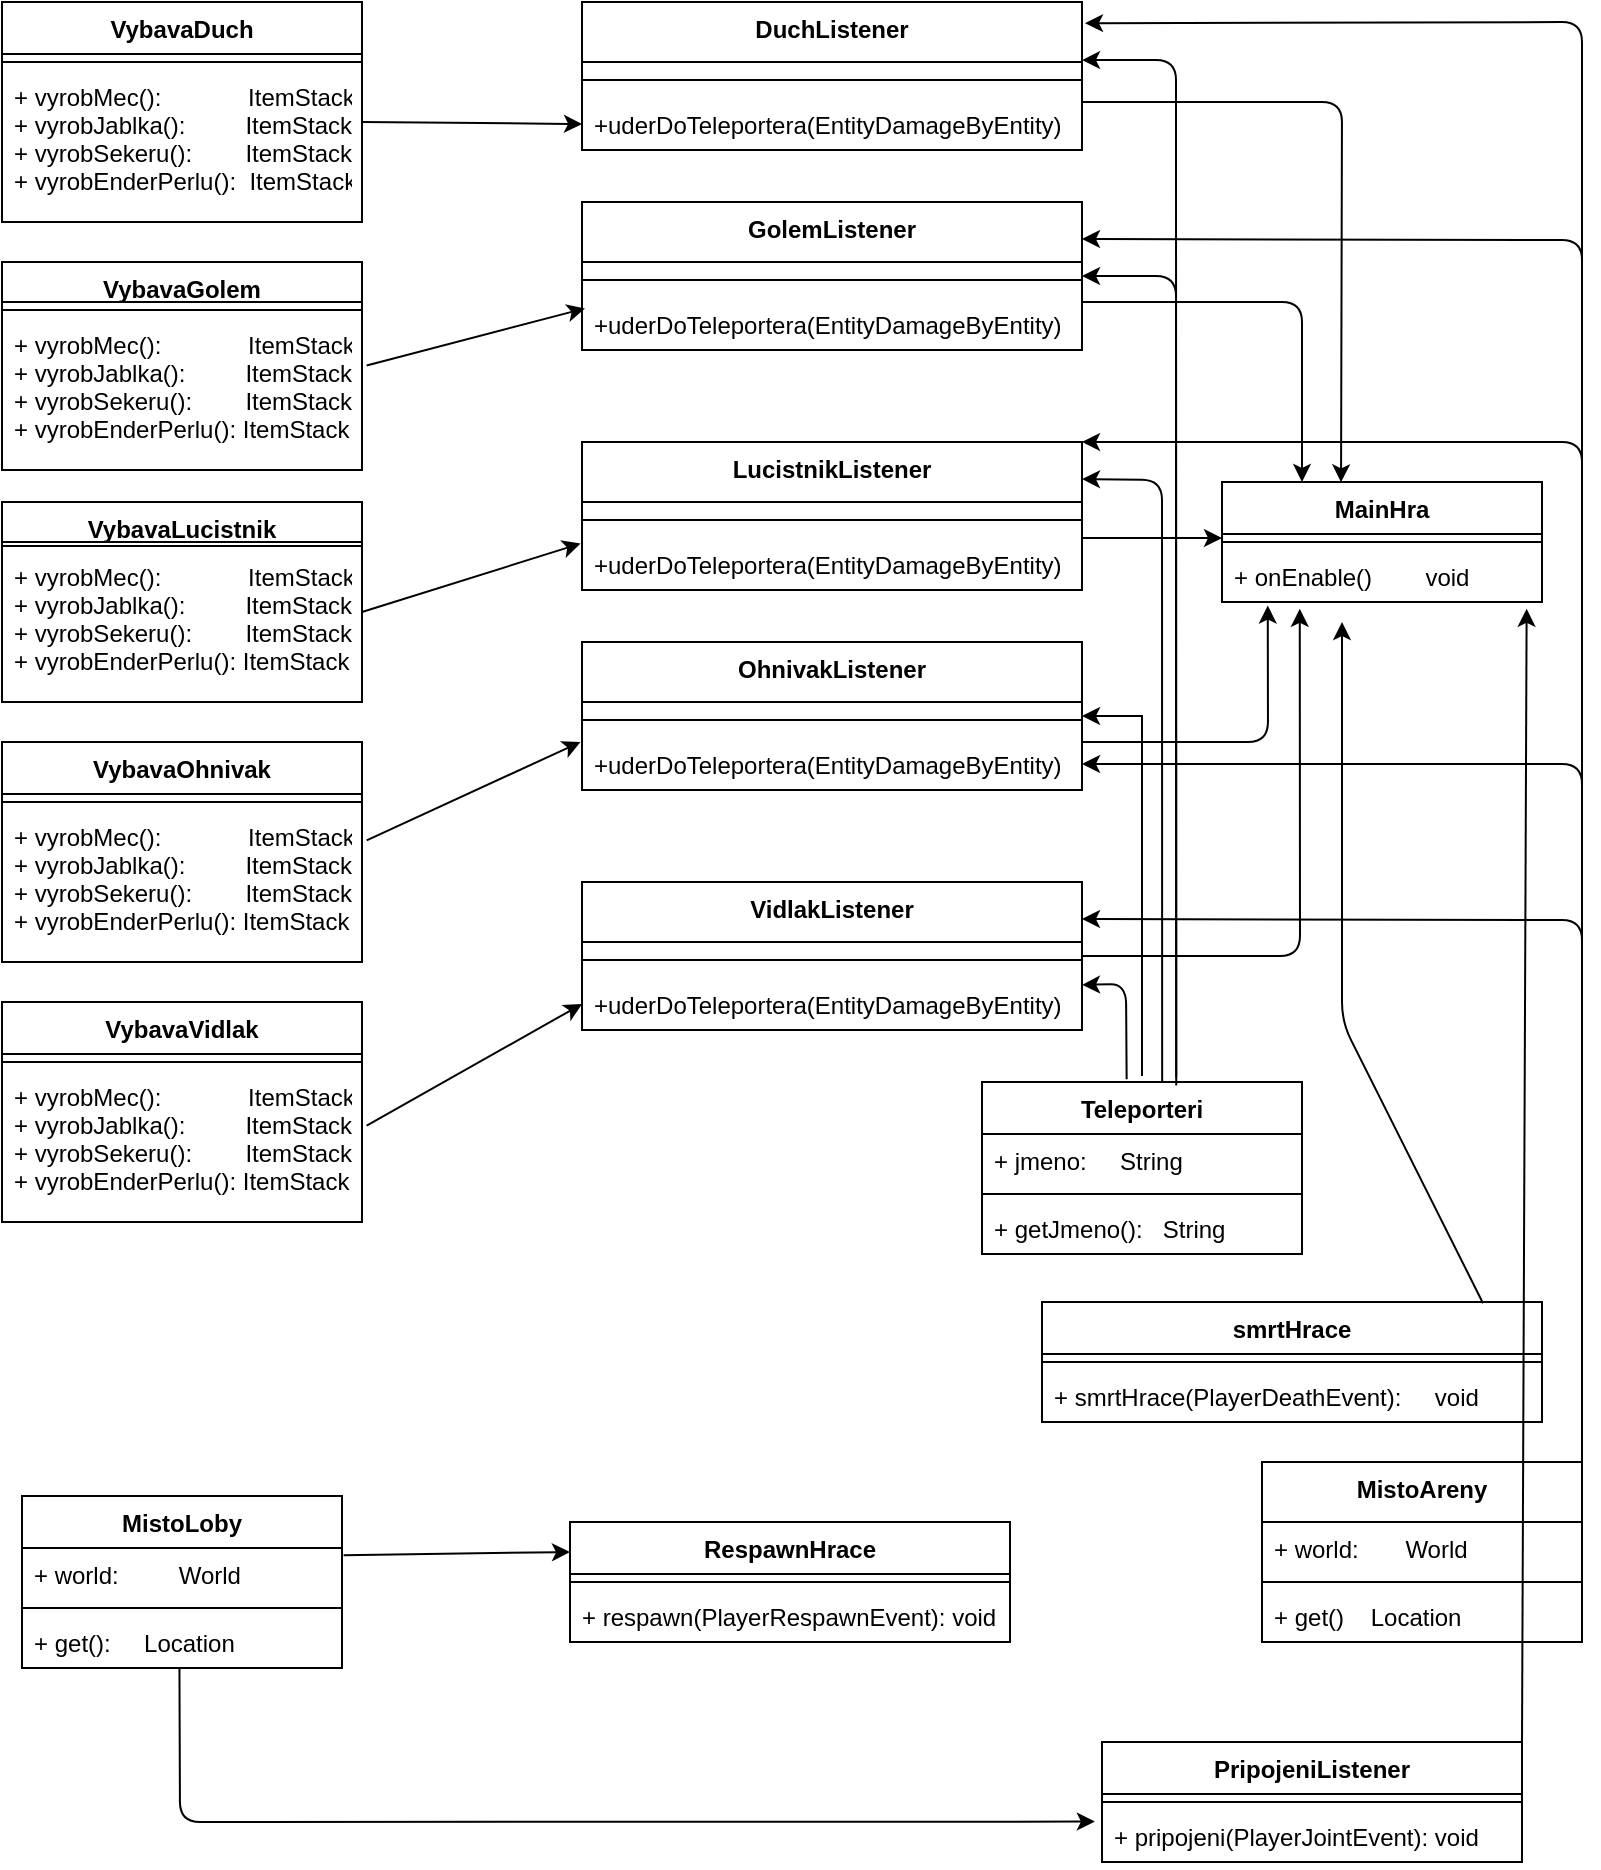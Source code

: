 <mxfile version="14.9.6" type="device"><diagram id="C5RBs43oDa-KdzZeNtuy" name="Page-1"><mxGraphModel dx="1024" dy="592" grid="1" gridSize="10" guides="1" tooltips="1" connect="1" arrows="1" fold="1" page="1" pageScale="1" pageWidth="827" pageHeight="1169" math="0" shadow="0"><root><mxCell id="WIyWlLk6GJQsqaUBKTNV-0"/><mxCell id="WIyWlLk6GJQsqaUBKTNV-1" parent="WIyWlLk6GJQsqaUBKTNV-0"/><mxCell id="-YG1A7t5XRZEX_8pglFR-27" value="DuchListener" style="swimlane;fontStyle=1;align=center;verticalAlign=top;childLayout=stackLayout;horizontal=1;startSize=30;horizontalStack=0;resizeParent=1;resizeParentMax=0;resizeLast=0;collapsible=1;marginBottom=0;" parent="WIyWlLk6GJQsqaUBKTNV-1" vertex="1"><mxGeometry x="310" y="60" width="250" height="74" as="geometry"/></mxCell><mxCell id="-YG1A7t5XRZEX_8pglFR-29" value="" style="line;strokeWidth=1;fillColor=none;align=left;verticalAlign=middle;spacingTop=-1;spacingLeft=3;spacingRight=3;rotatable=0;labelPosition=right;points=[];portConstraint=eastwest;" parent="-YG1A7t5XRZEX_8pglFR-27" vertex="1"><mxGeometry y="30" width="250" height="18" as="geometry"/></mxCell><mxCell id="-YG1A7t5XRZEX_8pglFR-30" value="+uderDoTeleportera(EntityDamageByEntity)" style="text;strokeColor=none;fillColor=none;align=left;verticalAlign=top;spacingLeft=4;spacingRight=4;overflow=hidden;rotatable=0;points=[[0,0.5],[1,0.5]];portConstraint=eastwest;" parent="-YG1A7t5XRZEX_8pglFR-27" vertex="1"><mxGeometry y="48" width="250" height="26" as="geometry"/></mxCell><mxCell id="-YG1A7t5XRZEX_8pglFR-55" value="LucistnikListener" style="swimlane;fontStyle=1;align=center;verticalAlign=top;childLayout=stackLayout;horizontal=1;startSize=30;horizontalStack=0;resizeParent=1;resizeParentMax=0;resizeLast=0;collapsible=1;marginBottom=0;" parent="WIyWlLk6GJQsqaUBKTNV-1" vertex="1"><mxGeometry x="310" y="280" width="250" height="74" as="geometry"/></mxCell><mxCell id="-YG1A7t5XRZEX_8pglFR-56" value="" style="line;strokeWidth=1;fillColor=none;align=left;verticalAlign=middle;spacingTop=-1;spacingLeft=3;spacingRight=3;rotatable=0;labelPosition=right;points=[];portConstraint=eastwest;" parent="-YG1A7t5XRZEX_8pglFR-55" vertex="1"><mxGeometry y="30" width="250" height="18" as="geometry"/></mxCell><mxCell id="-YG1A7t5XRZEX_8pglFR-135" value="" style="endArrow=classic;html=1;" parent="-YG1A7t5XRZEX_8pglFR-55" edge="1"><mxGeometry width="50" height="50" relative="1" as="geometry"><mxPoint x="250" y="48" as="sourcePoint"/><mxPoint x="320" y="48" as="targetPoint"/></mxGeometry></mxCell><mxCell id="-YG1A7t5XRZEX_8pglFR-57" value="+uderDoTeleportera(EntityDamageByEntity)" style="text;strokeColor=none;fillColor=none;align=left;verticalAlign=top;spacingLeft=4;spacingRight=4;overflow=hidden;rotatable=0;points=[[0,0.5],[1,0.5]];portConstraint=eastwest;" parent="-YG1A7t5XRZEX_8pglFR-55" vertex="1"><mxGeometry y="48" width="250" height="26" as="geometry"/></mxCell><mxCell id="-YG1A7t5XRZEX_8pglFR-58" value="OhnivakListener" style="swimlane;fontStyle=1;align=center;verticalAlign=top;childLayout=stackLayout;horizontal=1;startSize=30;horizontalStack=0;resizeParent=1;resizeParentMax=0;resizeLast=0;collapsible=1;marginBottom=0;" parent="WIyWlLk6GJQsqaUBKTNV-1" vertex="1"><mxGeometry x="310" y="380" width="250" height="74" as="geometry"/></mxCell><mxCell id="-YG1A7t5XRZEX_8pglFR-59" value="" style="line;strokeWidth=1;fillColor=none;align=left;verticalAlign=middle;spacingTop=-1;spacingLeft=3;spacingRight=3;rotatable=0;labelPosition=right;points=[];portConstraint=eastwest;" parent="-YG1A7t5XRZEX_8pglFR-58" vertex="1"><mxGeometry y="30" width="250" height="18" as="geometry"/></mxCell><mxCell id="-YG1A7t5XRZEX_8pglFR-60" value="+uderDoTeleportera(EntityDamageByEntity)" style="text;strokeColor=none;fillColor=none;align=left;verticalAlign=top;spacingLeft=4;spacingRight=4;overflow=hidden;rotatable=0;points=[[0,0.5],[1,0.5]];portConstraint=eastwest;" parent="-YG1A7t5XRZEX_8pglFR-58" vertex="1"><mxGeometry y="48" width="250" height="26" as="geometry"/></mxCell><mxCell id="-YG1A7t5XRZEX_8pglFR-61" value="VidlakListener" style="swimlane;fontStyle=1;align=center;verticalAlign=top;childLayout=stackLayout;horizontal=1;startSize=30;horizontalStack=0;resizeParent=1;resizeParentMax=0;resizeLast=0;collapsible=1;marginBottom=0;" parent="WIyWlLk6GJQsqaUBKTNV-1" vertex="1"><mxGeometry x="310" y="500" width="250" height="74" as="geometry"/></mxCell><mxCell id="-YG1A7t5XRZEX_8pglFR-62" value="" style="line;strokeWidth=1;fillColor=none;align=left;verticalAlign=middle;spacingTop=-1;spacingLeft=3;spacingRight=3;rotatable=0;labelPosition=right;points=[];portConstraint=eastwest;" parent="-YG1A7t5XRZEX_8pglFR-61" vertex="1"><mxGeometry y="30" width="250" height="18" as="geometry"/></mxCell><mxCell id="-YG1A7t5XRZEX_8pglFR-63" value="+uderDoTeleportera(EntityDamageByEntity)" style="text;strokeColor=none;fillColor=none;align=left;verticalAlign=top;spacingLeft=4;spacingRight=4;overflow=hidden;rotatable=0;points=[[0,0.5],[1,0.5]];portConstraint=eastwest;" parent="-YG1A7t5XRZEX_8pglFR-61" vertex="1"><mxGeometry y="48" width="250" height="26" as="geometry"/></mxCell><mxCell id="-YG1A7t5XRZEX_8pglFR-85" value="VybavaDuch" style="swimlane;fontStyle=1;align=center;verticalAlign=top;childLayout=stackLayout;horizontal=1;startSize=26;horizontalStack=0;resizeParent=1;resizeParentMax=0;resizeLast=0;collapsible=1;marginBottom=0;" parent="WIyWlLk6GJQsqaUBKTNV-1" vertex="1"><mxGeometry x="20" y="60" width="180" height="110" as="geometry"/></mxCell><mxCell id="-YG1A7t5XRZEX_8pglFR-87" value="" style="line;strokeWidth=1;fillColor=none;align=left;verticalAlign=middle;spacingTop=-1;spacingLeft=3;spacingRight=3;rotatable=0;labelPosition=right;points=[];portConstraint=eastwest;" parent="-YG1A7t5XRZEX_8pglFR-85" vertex="1"><mxGeometry y="26" width="180" height="8" as="geometry"/></mxCell><mxCell id="-YG1A7t5XRZEX_8pglFR-88" value="+ vyrobMec():             ItemStack&#10;+ vyrobJablka():         ItemStack&#10;+ vyrobSekeru():        ItemStack&#10;+ vyrobEnderPerlu():  ItemStack" style="text;strokeColor=none;fillColor=none;align=left;verticalAlign=top;spacingLeft=4;spacingRight=4;overflow=hidden;rotatable=0;points=[[0,0.5],[1,0.5]];portConstraint=eastwest;" parent="-YG1A7t5XRZEX_8pglFR-85" vertex="1"><mxGeometry y="34" width="180" height="76" as="geometry"/></mxCell><mxCell id="-YG1A7t5XRZEX_8pglFR-89" value="VybavaGolem" style="swimlane;fontStyle=1;align=center;verticalAlign=top;childLayout=stackLayout;horizontal=1;startSize=20;horizontalStack=0;resizeParent=1;resizeParentMax=0;resizeLast=0;collapsible=1;marginBottom=0;" parent="WIyWlLk6GJQsqaUBKTNV-1" vertex="1"><mxGeometry x="20" y="190" width="180" height="104" as="geometry"/></mxCell><mxCell id="-YG1A7t5XRZEX_8pglFR-90" value="" style="line;strokeWidth=1;fillColor=none;align=left;verticalAlign=middle;spacingTop=-1;spacingLeft=3;spacingRight=3;rotatable=0;labelPosition=right;points=[];portConstraint=eastwest;" parent="-YG1A7t5XRZEX_8pglFR-89" vertex="1"><mxGeometry y="20" width="180" height="8" as="geometry"/></mxCell><mxCell id="-YG1A7t5XRZEX_8pglFR-91" value="+ vyrobMec():             ItemStack&#10;+ vyrobJablka():         ItemStack&#10;+ vyrobSekeru():        ItemStack&#10;+ vyrobEnderPerlu(): ItemStack" style="text;strokeColor=none;fillColor=none;align=left;verticalAlign=top;spacingLeft=4;spacingRight=4;overflow=hidden;rotatable=0;points=[[0,0.5],[1,0.5]];portConstraint=eastwest;" parent="-YG1A7t5XRZEX_8pglFR-89" vertex="1"><mxGeometry y="28" width="180" height="76" as="geometry"/></mxCell><mxCell id="-YG1A7t5XRZEX_8pglFR-92" value="VybavaLucistnik" style="swimlane;fontStyle=1;align=center;verticalAlign=top;childLayout=stackLayout;horizontal=1;startSize=20;horizontalStack=0;resizeParent=1;resizeParentMax=0;resizeLast=0;collapsible=1;marginBottom=0;" parent="WIyWlLk6GJQsqaUBKTNV-1" vertex="1"><mxGeometry x="20" y="310" width="180" height="100" as="geometry"/></mxCell><mxCell id="-YG1A7t5XRZEX_8pglFR-93" value="" style="line;strokeWidth=1;fillColor=none;align=left;verticalAlign=middle;spacingTop=-1;spacingLeft=3;spacingRight=3;rotatable=0;labelPosition=right;points=[];portConstraint=eastwest;" parent="-YG1A7t5XRZEX_8pglFR-92" vertex="1"><mxGeometry y="20" width="180" height="4" as="geometry"/></mxCell><mxCell id="-YG1A7t5XRZEX_8pglFR-130" value="" style="endArrow=classic;html=1;entryX=-0.003;entryY=0.108;entryDx=0;entryDy=0;entryPerimeter=0;" parent="-YG1A7t5XRZEX_8pglFR-92" target="-YG1A7t5XRZEX_8pglFR-57" edge="1"><mxGeometry width="50" height="50" relative="1" as="geometry"><mxPoint x="180" y="55" as="sourcePoint"/><mxPoint x="230" y="5" as="targetPoint"/></mxGeometry></mxCell><mxCell id="-YG1A7t5XRZEX_8pglFR-94" value="+ vyrobMec():             ItemStack&#10;+ vyrobJablka():         ItemStack&#10;+ vyrobSekeru():        ItemStack&#10;+ vyrobEnderPerlu(): ItemStack" style="text;strokeColor=none;fillColor=none;align=left;verticalAlign=top;spacingLeft=4;spacingRight=4;overflow=hidden;rotatable=0;points=[[0,0.5],[1,0.5]];portConstraint=eastwest;" parent="-YG1A7t5XRZEX_8pglFR-92" vertex="1"><mxGeometry y="24" width="180" height="76" as="geometry"/></mxCell><mxCell id="-YG1A7t5XRZEX_8pglFR-95" value="VybavaOhnivak" style="swimlane;fontStyle=1;align=center;verticalAlign=top;childLayout=stackLayout;horizontal=1;startSize=26;horizontalStack=0;resizeParent=1;resizeParentMax=0;resizeLast=0;collapsible=1;marginBottom=0;" parent="WIyWlLk6GJQsqaUBKTNV-1" vertex="1"><mxGeometry x="20" y="430" width="180" height="110" as="geometry"/></mxCell><mxCell id="-YG1A7t5XRZEX_8pglFR-96" value="" style="line;strokeWidth=1;fillColor=none;align=left;verticalAlign=middle;spacingTop=-1;spacingLeft=3;spacingRight=3;rotatable=0;labelPosition=right;points=[];portConstraint=eastwest;" parent="-YG1A7t5XRZEX_8pglFR-95" vertex="1"><mxGeometry y="26" width="180" height="8" as="geometry"/></mxCell><mxCell id="-YG1A7t5XRZEX_8pglFR-97" value="+ vyrobMec():             ItemStack&#10;+ vyrobJablka():         ItemStack&#10;+ vyrobSekeru():        ItemStack&#10;+ vyrobEnderPerlu(): ItemStack" style="text;strokeColor=none;fillColor=none;align=left;verticalAlign=top;spacingLeft=4;spacingRight=4;overflow=hidden;rotatable=0;points=[[0,0.5],[1,0.5]];portConstraint=eastwest;" parent="-YG1A7t5XRZEX_8pglFR-95" vertex="1"><mxGeometry y="34" width="180" height="76" as="geometry"/></mxCell><mxCell id="-YG1A7t5XRZEX_8pglFR-98" value="VybavaVidlak" style="swimlane;fontStyle=1;align=center;verticalAlign=top;childLayout=stackLayout;horizontal=1;startSize=26;horizontalStack=0;resizeParent=1;resizeParentMax=0;resizeLast=0;collapsible=1;marginBottom=0;" parent="WIyWlLk6GJQsqaUBKTNV-1" vertex="1"><mxGeometry x="20" y="560" width="180" height="110" as="geometry"/></mxCell><mxCell id="-YG1A7t5XRZEX_8pglFR-99" value="" style="line;strokeWidth=1;fillColor=none;align=left;verticalAlign=middle;spacingTop=-1;spacingLeft=3;spacingRight=3;rotatable=0;labelPosition=right;points=[];portConstraint=eastwest;" parent="-YG1A7t5XRZEX_8pglFR-98" vertex="1"><mxGeometry y="26" width="180" height="8" as="geometry"/></mxCell><mxCell id="-YG1A7t5XRZEX_8pglFR-100" value="+ vyrobMec():             ItemStack&#10;+ vyrobJablka():         ItemStack&#10;+ vyrobSekeru():        ItemStack&#10;+ vyrobEnderPerlu(): ItemStack" style="text;strokeColor=none;fillColor=none;align=left;verticalAlign=top;spacingLeft=4;spacingRight=4;overflow=hidden;rotatable=0;points=[[0,0.5],[1,0.5]];portConstraint=eastwest;" parent="-YG1A7t5XRZEX_8pglFR-98" vertex="1"><mxGeometry y="34" width="180" height="76" as="geometry"/></mxCell><mxCell id="-YG1A7t5XRZEX_8pglFR-101" value="GolemListener" style="swimlane;fontStyle=1;align=center;verticalAlign=top;childLayout=stackLayout;horizontal=1;startSize=30;horizontalStack=0;resizeParent=1;resizeParentMax=0;resizeLast=0;collapsible=1;marginBottom=0;" parent="WIyWlLk6GJQsqaUBKTNV-1" vertex="1"><mxGeometry x="310" y="160" width="250" height="74" as="geometry"/></mxCell><mxCell id="-YG1A7t5XRZEX_8pglFR-102" value="" style="line;strokeWidth=1;fillColor=none;align=left;verticalAlign=middle;spacingTop=-1;spacingLeft=3;spacingRight=3;rotatable=0;labelPosition=right;points=[];portConstraint=eastwest;" parent="-YG1A7t5XRZEX_8pglFR-101" vertex="1"><mxGeometry y="30" width="250" height="18" as="geometry"/></mxCell><mxCell id="-YG1A7t5XRZEX_8pglFR-103" value="+uderDoTeleportera(EntityDamageByEntity)" style="text;strokeColor=none;fillColor=none;align=left;verticalAlign=top;spacingLeft=4;spacingRight=4;overflow=hidden;rotatable=0;points=[[0,0.5],[1,0.5]];portConstraint=eastwest;" parent="-YG1A7t5XRZEX_8pglFR-101" vertex="1"><mxGeometry y="48" width="250" height="26" as="geometry"/></mxCell><mxCell id="-YG1A7t5XRZEX_8pglFR-104" value="RespawnHrace" style="swimlane;fontStyle=1;align=center;verticalAlign=top;childLayout=stackLayout;horizontal=1;startSize=26;horizontalStack=0;resizeParent=1;resizeParentMax=0;resizeLast=0;collapsible=1;marginBottom=0;" parent="WIyWlLk6GJQsqaUBKTNV-1" vertex="1"><mxGeometry x="304" y="820" width="220" height="60" as="geometry"/></mxCell><mxCell id="-YG1A7t5XRZEX_8pglFR-106" value="" style="line;strokeWidth=1;fillColor=none;align=left;verticalAlign=middle;spacingTop=-1;spacingLeft=3;spacingRight=3;rotatable=0;labelPosition=right;points=[];portConstraint=eastwest;" parent="-YG1A7t5XRZEX_8pglFR-104" vertex="1"><mxGeometry y="26" width="220" height="8" as="geometry"/></mxCell><mxCell id="-YG1A7t5XRZEX_8pglFR-107" value="+ respawn(PlayerRespawnEvent): void" style="text;strokeColor=none;fillColor=none;align=left;verticalAlign=top;spacingLeft=4;spacingRight=4;overflow=hidden;rotatable=0;points=[[0,0.5],[1,0.5]];portConstraint=eastwest;" parent="-YG1A7t5XRZEX_8pglFR-104" vertex="1"><mxGeometry y="34" width="220" height="26" as="geometry"/></mxCell><mxCell id="xtBsQKtfoLY6yDSJxpOZ-16" value="" style="edgeStyle=orthogonalEdgeStyle;rounded=0;orthogonalLoop=1;jettySize=auto;html=1;entryX=1;entryY=0.5;entryDx=0;entryDy=0;" parent="WIyWlLk6GJQsqaUBKTNV-1" target="-YG1A7t5XRZEX_8pglFR-58" edge="1"><mxGeometry relative="1" as="geometry"><mxPoint x="590" y="597" as="sourcePoint"/><Array as="points"><mxPoint x="590" y="597"/><mxPoint x="590" y="417"/></Array></mxGeometry></mxCell><mxCell id="-YG1A7t5XRZEX_8pglFR-108" value="Teleporteri" style="swimlane;fontStyle=1;align=center;verticalAlign=top;childLayout=stackLayout;horizontal=1;startSize=26;horizontalStack=0;resizeParent=1;resizeParentMax=0;resizeLast=0;collapsible=1;marginBottom=0;" parent="WIyWlLk6GJQsqaUBKTNV-1" vertex="1"><mxGeometry x="510" y="600" width="160" height="86" as="geometry"/></mxCell><mxCell id="-YG1A7t5XRZEX_8pglFR-109" value="+ jmeno:     String" style="text;strokeColor=none;fillColor=none;align=left;verticalAlign=top;spacingLeft=4;spacingRight=4;overflow=hidden;rotatable=0;points=[[0,0.5],[1,0.5]];portConstraint=eastwest;" parent="-YG1A7t5XRZEX_8pglFR-108" vertex="1"><mxGeometry y="26" width="160" height="26" as="geometry"/></mxCell><mxCell id="-YG1A7t5XRZEX_8pglFR-110" value="" style="line;strokeWidth=1;fillColor=none;align=left;verticalAlign=middle;spacingTop=-1;spacingLeft=3;spacingRight=3;rotatable=0;labelPosition=right;points=[];portConstraint=eastwest;" parent="-YG1A7t5XRZEX_8pglFR-108" vertex="1"><mxGeometry y="52" width="160" height="8" as="geometry"/></mxCell><mxCell id="-YG1A7t5XRZEX_8pglFR-111" value="+ getJmeno():   String" style="text;strokeColor=none;fillColor=none;align=left;verticalAlign=top;spacingLeft=4;spacingRight=4;overflow=hidden;rotatable=0;points=[[0,0.5],[1,0.5]];portConstraint=eastwest;" parent="-YG1A7t5XRZEX_8pglFR-108" vertex="1"><mxGeometry y="60" width="160" height="26" as="geometry"/></mxCell><mxCell id="-YG1A7t5XRZEX_8pglFR-112" value="MistoLoby" style="swimlane;fontStyle=1;align=center;verticalAlign=top;childLayout=stackLayout;horizontal=1;startSize=26;horizontalStack=0;resizeParent=1;resizeParentMax=0;resizeLast=0;collapsible=1;marginBottom=0;" parent="WIyWlLk6GJQsqaUBKTNV-1" vertex="1"><mxGeometry x="30" y="807" width="160" height="86" as="geometry"/></mxCell><mxCell id="-YG1A7t5XRZEX_8pglFR-113" value="+ world:         World" style="text;strokeColor=none;fillColor=none;align=left;verticalAlign=top;spacingLeft=4;spacingRight=4;overflow=hidden;rotatable=0;points=[[0,0.5],[1,0.5]];portConstraint=eastwest;" parent="-YG1A7t5XRZEX_8pglFR-112" vertex="1"><mxGeometry y="26" width="160" height="26" as="geometry"/></mxCell><mxCell id="-YG1A7t5XRZEX_8pglFR-114" value="" style="line;strokeWidth=1;fillColor=none;align=left;verticalAlign=middle;spacingTop=-1;spacingLeft=3;spacingRight=3;rotatable=0;labelPosition=right;points=[];portConstraint=eastwest;" parent="-YG1A7t5XRZEX_8pglFR-112" vertex="1"><mxGeometry y="52" width="160" height="8" as="geometry"/></mxCell><mxCell id="-YG1A7t5XRZEX_8pglFR-115" value="+ get():     Location" style="text;strokeColor=none;fillColor=none;align=left;verticalAlign=top;spacingLeft=4;spacingRight=4;overflow=hidden;rotatable=0;points=[[0,0.5],[1,0.5]];portConstraint=eastwest;" parent="-YG1A7t5XRZEX_8pglFR-112" vertex="1"><mxGeometry y="60" width="160" height="26" as="geometry"/></mxCell><mxCell id="-YG1A7t5XRZEX_8pglFR-116" value="MistoAreny" style="swimlane;fontStyle=1;align=center;verticalAlign=top;childLayout=stackLayout;horizontal=1;startSize=30;horizontalStack=0;resizeParent=1;resizeParentMax=0;resizeLast=0;collapsible=1;marginBottom=0;" parent="WIyWlLk6GJQsqaUBKTNV-1" vertex="1"><mxGeometry x="650" y="790" width="160" height="90" as="geometry"/></mxCell><mxCell id="-YG1A7t5XRZEX_8pglFR-117" value="+ world:       World" style="text;strokeColor=none;fillColor=none;align=left;verticalAlign=top;spacingLeft=4;spacingRight=4;overflow=hidden;rotatable=0;points=[[0,0.5],[1,0.5]];portConstraint=eastwest;" parent="-YG1A7t5XRZEX_8pglFR-116" vertex="1"><mxGeometry y="30" width="160" height="26" as="geometry"/></mxCell><mxCell id="-YG1A7t5XRZEX_8pglFR-118" value="" style="line;strokeWidth=1;fillColor=none;align=left;verticalAlign=middle;spacingTop=-1;spacingLeft=3;spacingRight=3;rotatable=0;labelPosition=right;points=[];portConstraint=eastwest;" parent="-YG1A7t5XRZEX_8pglFR-116" vertex="1"><mxGeometry y="56" width="160" height="8" as="geometry"/></mxCell><mxCell id="-YG1A7t5XRZEX_8pglFR-119" value="+ get()    Location" style="text;strokeColor=none;fillColor=none;align=left;verticalAlign=top;spacingLeft=4;spacingRight=4;overflow=hidden;rotatable=0;points=[[0,0.5],[1,0.5]];portConstraint=eastwest;" parent="-YG1A7t5XRZEX_8pglFR-116" vertex="1"><mxGeometry y="64" width="160" height="26" as="geometry"/></mxCell><mxCell id="-YG1A7t5XRZEX_8pglFR-120" value="PripojeniListener" style="swimlane;fontStyle=1;align=center;verticalAlign=top;childLayout=stackLayout;horizontal=1;startSize=26;horizontalStack=0;resizeParent=1;resizeParentMax=0;resizeLast=0;collapsible=1;marginBottom=0;" parent="WIyWlLk6GJQsqaUBKTNV-1" vertex="1"><mxGeometry x="570" y="930" width="210" height="60" as="geometry"/></mxCell><mxCell id="-YG1A7t5XRZEX_8pglFR-122" value="" style="line;strokeWidth=1;fillColor=none;align=left;verticalAlign=middle;spacingTop=-1;spacingLeft=3;spacingRight=3;rotatable=0;labelPosition=right;points=[];portConstraint=eastwest;" parent="-YG1A7t5XRZEX_8pglFR-120" vertex="1"><mxGeometry y="26" width="210" height="8" as="geometry"/></mxCell><mxCell id="-YG1A7t5XRZEX_8pglFR-123" value="+ pripojeni(PlayerJointEvent): void" style="text;strokeColor=none;fillColor=none;align=left;verticalAlign=top;spacingLeft=4;spacingRight=4;overflow=hidden;rotatable=0;points=[[0,0.5],[1,0.5]];portConstraint=eastwest;" parent="-YG1A7t5XRZEX_8pglFR-120" vertex="1"><mxGeometry y="34" width="210" height="26" as="geometry"/></mxCell><mxCell id="-YG1A7t5XRZEX_8pglFR-124" value="smrtHrace" style="swimlane;fontStyle=1;align=center;verticalAlign=top;childLayout=stackLayout;horizontal=1;startSize=26;horizontalStack=0;resizeParent=1;resizeParentMax=0;resizeLast=0;collapsible=1;marginBottom=0;" parent="WIyWlLk6GJQsqaUBKTNV-1" vertex="1"><mxGeometry x="540" y="710" width="250" height="60" as="geometry"/></mxCell><mxCell id="-YG1A7t5XRZEX_8pglFR-126" value="" style="line;strokeWidth=1;fillColor=none;align=left;verticalAlign=middle;spacingTop=-1;spacingLeft=3;spacingRight=3;rotatable=0;labelPosition=right;points=[];portConstraint=eastwest;" parent="-YG1A7t5XRZEX_8pglFR-124" vertex="1"><mxGeometry y="26" width="250" height="8" as="geometry"/></mxCell><mxCell id="-YG1A7t5XRZEX_8pglFR-127" value="+ smrtHrace(PlayerDeathEvent):     void" style="text;strokeColor=none;fillColor=none;align=left;verticalAlign=top;spacingLeft=4;spacingRight=4;overflow=hidden;rotatable=0;points=[[0,0.5],[1,0.5]];portConstraint=eastwest;" parent="-YG1A7t5XRZEX_8pglFR-124" vertex="1"><mxGeometry y="34" width="250" height="26" as="geometry"/></mxCell><mxCell id="-YG1A7t5XRZEX_8pglFR-128" value="" style="endArrow=classic;html=1;exitX=1;exitY=0.342;exitDx=0;exitDy=0;exitPerimeter=0;" parent="WIyWlLk6GJQsqaUBKTNV-1" source="-YG1A7t5XRZEX_8pglFR-88" edge="1"><mxGeometry width="50" height="50" relative="1" as="geometry"><mxPoint x="360" y="130" as="sourcePoint"/><mxPoint x="310" y="121" as="targetPoint"/></mxGeometry></mxCell><mxCell id="-YG1A7t5XRZEX_8pglFR-129" value="" style="endArrow=classic;html=1;entryX=0.006;entryY=0.2;entryDx=0;entryDy=0;entryPerimeter=0;exitX=1.013;exitY=0.313;exitDx=0;exitDy=0;exitPerimeter=0;" parent="WIyWlLk6GJQsqaUBKTNV-1" source="-YG1A7t5XRZEX_8pglFR-91" target="-YG1A7t5XRZEX_8pglFR-103" edge="1"><mxGeometry width="50" height="50" relative="1" as="geometry"><mxPoint x="270" y="240" as="sourcePoint"/><mxPoint x="320" y="190" as="targetPoint"/></mxGeometry></mxCell><mxCell id="-YG1A7t5XRZEX_8pglFR-132" value="" style="endArrow=classic;html=1;entryX=0;entryY=0.5;entryDx=0;entryDy=0;exitX=1.013;exitY=0.366;exitDx=0;exitDy=0;exitPerimeter=0;" parent="WIyWlLk6GJQsqaUBKTNV-1" source="-YG1A7t5XRZEX_8pglFR-100" target="-YG1A7t5XRZEX_8pglFR-63" edge="1"><mxGeometry width="50" height="50" relative="1" as="geometry"><mxPoint x="270" y="610" as="sourcePoint"/><mxPoint x="320" y="560" as="targetPoint"/></mxGeometry></mxCell><mxCell id="-YG1A7t5XRZEX_8pglFR-133" value="" style="endArrow=classic;html=1;exitX=1.013;exitY=0.2;exitDx=0;exitDy=0;exitPerimeter=0;entryX=-0.003;entryY=0.077;entryDx=0;entryDy=0;entryPerimeter=0;" parent="WIyWlLk6GJQsqaUBKTNV-1" source="-YG1A7t5XRZEX_8pglFR-97" target="-YG1A7t5XRZEX_8pglFR-60" edge="1"><mxGeometry width="50" height="50" relative="1" as="geometry"><mxPoint x="280" y="510" as="sourcePoint"/><mxPoint x="330" y="460" as="targetPoint"/></mxGeometry></mxCell><mxCell id="-YG1A7t5XRZEX_8pglFR-134" value="" style="endArrow=classic;html=1;" parent="WIyWlLk6GJQsqaUBKTNV-1" edge="1"><mxGeometry width="50" height="50" relative="1" as="geometry"><mxPoint x="560" y="210" as="sourcePoint"/><mxPoint x="670" y="300" as="targetPoint"/><Array as="points"><mxPoint x="670" y="210"/></Array></mxGeometry></mxCell><mxCell id="-YG1A7t5XRZEX_8pglFR-137" value="" style="endArrow=classic;html=1;entryX=0.372;entryY=0.003;entryDx=0;entryDy=0;entryPerimeter=0;" parent="WIyWlLk6GJQsqaUBKTNV-1" target="xtBsQKtfoLY6yDSJxpOZ-0" edge="1"><mxGeometry width="50" height="50" relative="1" as="geometry"><mxPoint x="560" y="110" as="sourcePoint"/><mxPoint x="620" y="308" as="targetPoint"/><Array as="points"><mxPoint x="690" y="110"/></Array></mxGeometry></mxCell><mxCell id="-YG1A7t5XRZEX_8pglFR-138" value="" style="endArrow=classic;html=1;entryX=0.143;entryY=1.069;entryDx=0;entryDy=0;entryPerimeter=0;" parent="WIyWlLk6GJQsqaUBKTNV-1" target="xtBsQKtfoLY6yDSJxpOZ-3" edge="1"><mxGeometry width="50" height="50" relative="1" as="geometry"><mxPoint x="560" y="430" as="sourcePoint"/><mxPoint x="630" y="360" as="targetPoint"/><Array as="points"><mxPoint x="653" y="430"/></Array></mxGeometry></mxCell><mxCell id="-YG1A7t5XRZEX_8pglFR-140" value="" style="endArrow=classic;html=1;exitX=1;exitY=0.5;exitDx=0;exitDy=0;entryX=0.243;entryY=1.131;entryDx=0;entryDy=0;entryPerimeter=0;" parent="WIyWlLk6GJQsqaUBKTNV-1" source="-YG1A7t5XRZEX_8pglFR-61" target="xtBsQKtfoLY6yDSJxpOZ-3" edge="1"><mxGeometry width="50" height="50" relative="1" as="geometry"><mxPoint x="560" y="570" as="sourcePoint"/><mxPoint x="610" y="340" as="targetPoint"/><Array as="points"><mxPoint x="669" y="537"/></Array></mxGeometry></mxCell><mxCell id="xtBsQKtfoLY6yDSJxpOZ-0" value="MainHra" style="swimlane;fontStyle=1;align=center;verticalAlign=top;childLayout=stackLayout;horizontal=1;startSize=26;horizontalStack=0;resizeParent=1;resizeParentMax=0;resizeLast=0;collapsible=1;marginBottom=0;" parent="WIyWlLk6GJQsqaUBKTNV-1" vertex="1"><mxGeometry x="630" y="300" width="160" height="60" as="geometry"/></mxCell><mxCell id="xtBsQKtfoLY6yDSJxpOZ-2" value="" style="line;strokeWidth=1;fillColor=none;align=left;verticalAlign=middle;spacingTop=-1;spacingLeft=3;spacingRight=3;rotatable=0;labelPosition=right;points=[];portConstraint=eastwest;" parent="xtBsQKtfoLY6yDSJxpOZ-0" vertex="1"><mxGeometry y="26" width="160" height="8" as="geometry"/></mxCell><mxCell id="xtBsQKtfoLY6yDSJxpOZ-3" value="+ onEnable()        void" style="text;strokeColor=none;fillColor=none;align=left;verticalAlign=top;spacingLeft=4;spacingRight=4;overflow=hidden;rotatable=0;points=[[0,0.5],[1,0.5]];portConstraint=eastwest;" parent="xtBsQKtfoLY6yDSJxpOZ-0" vertex="1"><mxGeometry y="34" width="160" height="26" as="geometry"/></mxCell><mxCell id="xtBsQKtfoLY6yDSJxpOZ-5" value="" style="endArrow=classic;html=1;entryX=0.375;entryY=1.385;entryDx=0;entryDy=0;entryPerimeter=0;exitX=0.882;exitY=0.01;exitDx=0;exitDy=0;exitPerimeter=0;" parent="WIyWlLk6GJQsqaUBKTNV-1" source="-YG1A7t5XRZEX_8pglFR-124" target="xtBsQKtfoLY6yDSJxpOZ-3" edge="1"><mxGeometry width="50" height="50" relative="1" as="geometry"><mxPoint x="600" y="680" as="sourcePoint"/><mxPoint x="650" y="630" as="targetPoint"/><Array as="points"><mxPoint x="690" y="570"/></Array></mxGeometry></mxCell><mxCell id="xtBsQKtfoLY6yDSJxpOZ-6" value="" style="endArrow=classic;html=1;entryX=1.006;entryY=0.143;entryDx=0;entryDy=0;entryPerimeter=0;" parent="WIyWlLk6GJQsqaUBKTNV-1" target="-YG1A7t5XRZEX_8pglFR-27" edge="1"><mxGeometry width="50" height="50" relative="1" as="geometry"><mxPoint x="810" y="739" as="sourcePoint"/><mxPoint x="780" y="630" as="targetPoint"/><Array as="points"><mxPoint x="810" y="70"/></Array></mxGeometry></mxCell><mxCell id="xtBsQKtfoLY6yDSJxpOZ-7" value="" style="endArrow=classic;html=1;entryX=1;entryY=0.5;entryDx=0;entryDy=0;" parent="WIyWlLk6GJQsqaUBKTNV-1" target="-YG1A7t5XRZEX_8pglFR-60" edge="1"><mxGeometry width="50" height="50" relative="1" as="geometry"><mxPoint x="810" y="740" as="sourcePoint"/><mxPoint x="790" y="460" as="targetPoint"/><Array as="points"><mxPoint x="810" y="441"/></Array></mxGeometry></mxCell><mxCell id="xtBsQKtfoLY6yDSJxpOZ-8" value="" style="endArrow=classic;html=1;exitX=1;exitY=0;exitDx=0;exitDy=0;entryX=1;entryY=0;entryDx=0;entryDy=0;" parent="WIyWlLk6GJQsqaUBKTNV-1" source="-YG1A7t5XRZEX_8pglFR-116" target="-YG1A7t5XRZEX_8pglFR-55" edge="1"><mxGeometry width="50" height="50" relative="1" as="geometry"><mxPoint x="730" y="600" as="sourcePoint"/><mxPoint x="780" y="550" as="targetPoint"/><Array as="points"><mxPoint x="810" y="280"/></Array></mxGeometry></mxCell><mxCell id="xtBsQKtfoLY6yDSJxpOZ-9" value="" style="endArrow=classic;html=1;entryX=1;entryY=0.25;entryDx=0;entryDy=0;" parent="WIyWlLk6GJQsqaUBKTNV-1" target="-YG1A7t5XRZEX_8pglFR-101" edge="1"><mxGeometry width="50" height="50" relative="1" as="geometry"><mxPoint x="810" y="740" as="sourcePoint"/><mxPoint x="790" y="630" as="targetPoint"/><Array as="points"><mxPoint x="810" y="179"/></Array></mxGeometry></mxCell><mxCell id="xtBsQKtfoLY6yDSJxpOZ-10" value="" style="endArrow=classic;html=1;exitX=1;exitY=0;exitDx=0;exitDy=0;entryX=1;entryY=0.25;entryDx=0;entryDy=0;" parent="WIyWlLk6GJQsqaUBKTNV-1" source="-YG1A7t5XRZEX_8pglFR-116" target="-YG1A7t5XRZEX_8pglFR-61" edge="1"><mxGeometry width="50" height="50" relative="1" as="geometry"><mxPoint x="720" y="450" as="sourcePoint"/><mxPoint x="770" y="400" as="targetPoint"/><Array as="points"><mxPoint x="810" y="519"/></Array></mxGeometry></mxCell><mxCell id="xtBsQKtfoLY6yDSJxpOZ-12" value="" style="endArrow=classic;html=1;exitX=1.005;exitY=0.138;exitDx=0;exitDy=0;entryX=0;entryY=0.25;entryDx=0;entryDy=0;exitPerimeter=0;" parent="WIyWlLk6GJQsqaUBKTNV-1" source="-YG1A7t5XRZEX_8pglFR-113" target="-YG1A7t5XRZEX_8pglFR-104" edge="1"><mxGeometry width="50" height="50" relative="1" as="geometry"><mxPoint x="230" y="770" as="sourcePoint"/><mxPoint x="280" y="720" as="targetPoint"/></mxGeometry></mxCell><mxCell id="xtBsQKtfoLY6yDSJxpOZ-13" value="" style="endArrow=classic;html=1;exitX=0.607;exitY=0.021;exitDx=0;exitDy=0;exitPerimeter=0;entryX=1;entryY=0.392;entryDx=0;entryDy=0;entryPerimeter=0;" parent="WIyWlLk6GJQsqaUBKTNV-1" source="-YG1A7t5XRZEX_8pglFR-108" target="-YG1A7t5XRZEX_8pglFR-27" edge="1"><mxGeometry width="50" height="50" relative="1" as="geometry"><mxPoint x="610" y="620" as="sourcePoint"/><mxPoint x="610" y="80" as="targetPoint"/><Array as="points"><mxPoint x="607" y="89"/></Array></mxGeometry></mxCell><mxCell id="xtBsQKtfoLY6yDSJxpOZ-14" value="" style="endArrow=classic;html=1;entryX=1;entryY=0.25;entryDx=0;entryDy=0;exitX=0.563;exitY=0;exitDx=0;exitDy=0;exitPerimeter=0;" parent="WIyWlLk6GJQsqaUBKTNV-1" source="-YG1A7t5XRZEX_8pglFR-108" target="-YG1A7t5XRZEX_8pglFR-55" edge="1"><mxGeometry width="50" height="50" relative="1" as="geometry"><mxPoint x="600" y="595" as="sourcePoint"/><mxPoint x="620" y="550" as="targetPoint"/><Array as="points"><mxPoint x="600" y="299"/></Array></mxGeometry></mxCell><mxCell id="xtBsQKtfoLY6yDSJxpOZ-15" value="" style="endArrow=classic;html=1;exitX=0.607;exitY=-0.026;exitDx=0;exitDy=0;exitPerimeter=0;entryX=1;entryY=0.5;entryDx=0;entryDy=0;" parent="WIyWlLk6GJQsqaUBKTNV-1" source="-YG1A7t5XRZEX_8pglFR-108" target="-YG1A7t5XRZEX_8pglFR-101" edge="1"><mxGeometry width="50" height="50" relative="1" as="geometry"><mxPoint x="550" y="620" as="sourcePoint"/><mxPoint x="600" y="570" as="targetPoint"/><Array as="points"><mxPoint x="607" y="197"/></Array></mxGeometry></mxCell><mxCell id="xtBsQKtfoLY6yDSJxpOZ-17" value="" style="endArrow=classic;html=1;exitX=0.452;exitY=-0.016;exitDx=0;exitDy=0;exitPerimeter=0;entryX=1;entryY=0.131;entryDx=0;entryDy=0;entryPerimeter=0;" parent="WIyWlLk6GJQsqaUBKTNV-1" source="-YG1A7t5XRZEX_8pglFR-108" target="-YG1A7t5XRZEX_8pglFR-63" edge="1"><mxGeometry width="50" height="50" relative="1" as="geometry"><mxPoint x="560" y="600" as="sourcePoint"/><mxPoint x="560" y="540" as="targetPoint"/><Array as="points"><mxPoint x="582" y="551"/></Array></mxGeometry></mxCell><mxCell id="xtBsQKtfoLY6yDSJxpOZ-18" value="" style="endArrow=classic;html=1;exitX=1;exitY=0;exitDx=0;exitDy=0;entryX=0.952;entryY=1.131;entryDx=0;entryDy=0;entryPerimeter=0;" parent="WIyWlLk6GJQsqaUBKTNV-1" source="-YG1A7t5XRZEX_8pglFR-120" target="xtBsQKtfoLY6yDSJxpOZ-3" edge="1"><mxGeometry width="50" height="50" relative="1" as="geometry"><mxPoint x="781.6" y="920" as="sourcePoint"/><mxPoint x="782" y="370" as="targetPoint"/></mxGeometry></mxCell><mxCell id="xtBsQKtfoLY6yDSJxpOZ-19" value="" style="endArrow=classic;html=1;exitX=0.492;exitY=1;exitDx=0;exitDy=0;exitPerimeter=0;entryX=-0.017;entryY=0.223;entryDx=0;entryDy=0;entryPerimeter=0;" parent="WIyWlLk6GJQsqaUBKTNV-1" source="-YG1A7t5XRZEX_8pglFR-115" target="-YG1A7t5XRZEX_8pglFR-123" edge="1"><mxGeometry width="50" height="50" relative="1" as="geometry"><mxPoint x="350" y="1000" as="sourcePoint"/><mxPoint x="560" y="970" as="targetPoint"/><Array as="points"><mxPoint x="109" y="970"/></Array></mxGeometry></mxCell></root></mxGraphModel></diagram></mxfile>